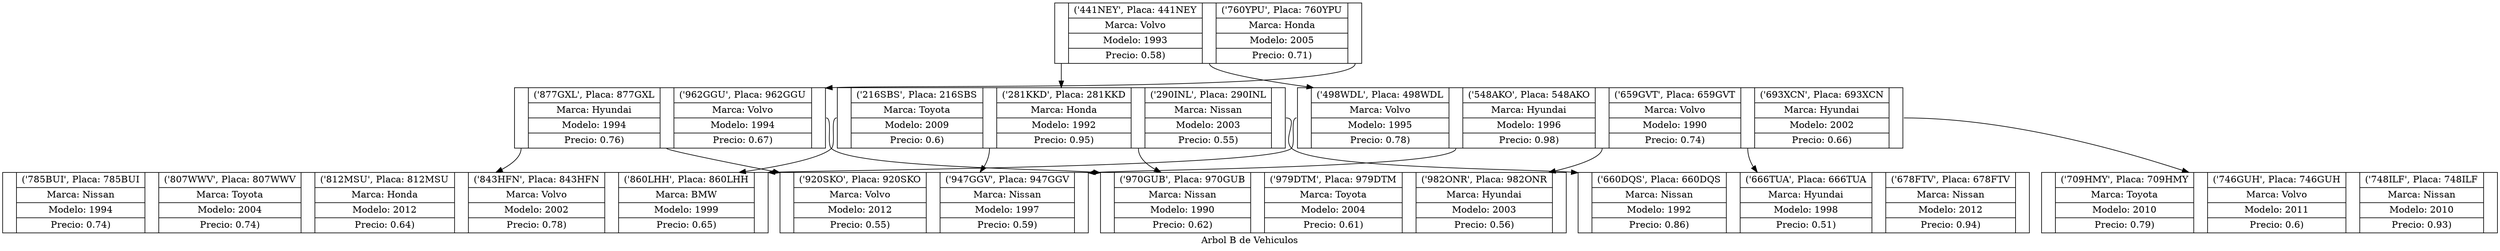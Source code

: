 digraph ArbolB5Vehiculo {
	rankdir=TB;
	node [shape=record];
	label="Arbol B de Vehiculos";
	n0_0 [label="<p441NEY>| { ('441NEY', Placa: 441NEY | Marca: Volvo | Modelo: 1993 | Precio: 0.58) } |<p760YPU>| { ('760YPU', Placa: 760YPU | Marca: Honda | Modelo: 2005 | Precio: 0.71) } |<pNULL>"];
	n0_0:p441NEY -> n1_0;
	n1_0 [label="<p216SBS>| { ('216SBS', Placa: 216SBS | Marca: Toyota | Modelo: 2009 | Precio: 0.6) } |<p281KKD>| { ('281KKD', Placa: 281KKD | Marca: Honda | Modelo: 1992 | Precio: 0.95) } |<p290INL>| { ('290INL', Placa: 290INL | Marca: Nissan | Modelo: 2003 | Precio: 0.55) } |<pNULL>"];
	n1_0:p216SBS -> n2_0;
	n2_0 [label="<p100KAR>| { ('100KAR', Placa: 100KAR | Marca: Honda | Modelo: 2008 | Precio: 0.66) } |<p109XGC>| { ('109XGC', Placa: 109XGC | Marca: Hyundai | Modelo: 1994 | Precio: 0.64) } |<p111UKK>| { ('111UKK', Placa: 111UKK | Marca: Nissan | Modelo: 2014 | Precio: 0.51) } |<p116PWJ>| { ('116PWJ', Placa: 116PWJ | Marca: BMW | Modelo: 2009 | Precio: 0.77) } |<pNULL>"];
	n1_0:p281KKD -> n2_1;
	n2_1 [label="<p244AOH>| { ('244AOH', Placa: 244AOH | Marca: Toyota | Modelo: 2007 | Precio: 0.64) } |<p266IXH>| { ('266IXH', Placa: 266IXH | Marca: Toyota | Modelo: 1997 | Precio: 0.61) } |<p268LVP>| { ('268LVP', Placa: 268LVP | Marca: Volvo | Modelo: 2001 | Precio: 0.89) } |<p279IYP>| { ('279IYP', Placa: 279IYP | Marca: BMW | Modelo: 2003 | Precio: 0.52) } |<pNULL>"];
	n1_0:p290INL -> n2_2;
	n2_2 [label="<p284SEX>| { ('284SEX', Placa: 284SEX | Marca: BMW | Modelo: 2000 | Precio: 0.83) } |<p287QQN>| { ('287QQN', Placa: 287QQN | Marca: Honda | Modelo: 2009 | Precio: 0.58) } |<pNULL>"];
	n1_0:pNULL -> n2_3;
	n2_3 [label="<p303LNT>| { ('303LNT', Placa: 303LNT | Marca: Volvo | Modelo: 1998 | Precio: 0.85) } |<p384AAE>| { ('384AAE', Placa: 384AAE | Marca: Nissan | Modelo: 2003 | Precio: 0.71) } |<p391MSI>| { ('391MSI', Placa: 391MSI | Marca: Nissan | Modelo: 1995 | Precio: 0.96) } |<p413GRT>| { ('413GRT', Placa: 413GRT | Marca: Hyundai | Modelo: 1996 | Precio: 0.84) } |<p419QXC>| { ('419QXC', Placa: 419QXC | Marca: Hyundai | Modelo: 2015 | Precio: 0.7) } |<pNULL>"];
	n0_0:p760YPU -> n1_1;
	n1_1 [label="<p498WDL>| { ('498WDL', Placa: 498WDL | Marca: Volvo | Modelo: 1995 | Precio: 0.78) } |<p548AKO>| { ('548AKO', Placa: 548AKO | Marca: Hyundai | Modelo: 1996 | Precio: 0.98) } |<p659GVT>| { ('659GVT', Placa: 659GVT | Marca: Volvo | Modelo: 1990 | Precio: 0.74) } |<p693XCN>| { ('693XCN', Placa: 693XCN | Marca: Hyundai | Modelo: 2002 | Precio: 0.66) } |<pNULL>"];
	n1_1:p498WDL -> n2_0;
	n2_0 [label="<p444YOZ>| { ('444YOZ', Placa: 444YOZ | Marca: Volvo | Modelo: 2013 | Precio: 0.56) } |<p455CXZ>| { ('455CXZ', Placa: 455CXZ | Marca: Volvo | Modelo: 1990 | Precio: 0.89) } |<p485RYE>| { ('485RYE', Placa: 485RYE | Marca: Nissan | Modelo: 1999 | Precio: 0.71) } |<pNULL>"];
	n1_1:p548AKO -> n2_1;
	n2_1 [label="<p506XRM>| { ('506XRM', Placa: 506XRM | Marca: Toyota | Modelo: 2003 | Precio: 0.53) } |<p545BZB>| { ('545BZB', Placa: 545BZB | Marca: BMW | Modelo: 2011 | Precio: 0.6) } |<p546XIH>| { ('546XIH', Placa: 546XIH | Marca: Nissan | Modelo: 2007 | Precio: 0.73) } |<pNULL>"];
	n1_1:p659GVT -> n2_2;
	n2_2 [label="<p617VUY>| { ('617VUY', Placa: 617VUY | Marca: Honda | Modelo: 2007 | Precio: 0.75) } |<p635NXJ>| { ('635NXJ', Placa: 635NXJ | Marca: Nissan | Modelo: 1996 | Precio: 0.76) } |<pNULL>"];
	n1_1:p693XCN -> n2_3;
	n2_3 [label="<p660DQS>| { ('660DQS', Placa: 660DQS | Marca: Nissan | Modelo: 1992 | Precio: 0.86) } |<p666TUA>| { ('666TUA', Placa: 666TUA | Marca: Hyundai | Modelo: 1998 | Precio: 0.51) } |<p678FTV>| { ('678FTV', Placa: 678FTV | Marca: Nissan | Modelo: 2012 | Precio: 0.94) } |<pNULL>"];
	n1_1:pNULL -> n2_4;
	n2_4 [label="<p709HMY>| { ('709HMY', Placa: 709HMY | Marca: Toyota | Modelo: 2010 | Precio: 0.79) } |<p746GUH>| { ('746GUH', Placa: 746GUH | Marca: Volvo | Modelo: 2011 | Precio: 0.6) } |<p748ILF>| { ('748ILF', Placa: 748ILF | Marca: Nissan | Modelo: 2010 | Precio: 0.93) } |<pNULL>"];
	n0_0:pNULL -> n1_2;
	n1_2 [label="<p877GXL>| { ('877GXL', Placa: 877GXL | Marca: Hyundai | Modelo: 1994 | Precio: 0.76) } |<p962GGU>| { ('962GGU', Placa: 962GGU | Marca: Volvo | Modelo: 1994 | Precio: 0.67) } |<pNULL>"];
	n1_2:p877GXL -> n2_0;
	n2_0 [label="<p785BUI>| { ('785BUI', Placa: 785BUI | Marca: Nissan | Modelo: 1994 | Precio: 0.74) } |<p807WWV>| { ('807WWV', Placa: 807WWV | Marca: Toyota | Modelo: 2004 | Precio: 0.74) } |<p812MSU>| { ('812MSU', Placa: 812MSU | Marca: Honda | Modelo: 2012 | Precio: 0.64) } |<p843HFN>| { ('843HFN', Placa: 843HFN | Marca: Volvo | Modelo: 2002 | Precio: 0.78) } |<p860LHH>| { ('860LHH', Placa: 860LHH | Marca: BMW | Modelo: 1999 | Precio: 0.65) } |<pNULL>"];
	n1_2:p962GGU -> n2_1;
	n2_1 [label="<p920SKO>| { ('920SKO', Placa: 920SKO | Marca: Volvo | Modelo: 2012 | Precio: 0.55) } |<p947GGV>| { ('947GGV', Placa: 947GGV | Marca: Nissan | Modelo: 1997 | Precio: 0.59) } |<pNULL>"];
	n1_2:pNULL -> n2_2;
	n2_2 [label="<p970GUB>| { ('970GUB', Placa: 970GUB | Marca: Nissan | Modelo: 1990 | Precio: 0.62) } |<p979DTM>| { ('979DTM', Placa: 979DTM | Marca: Toyota | Modelo: 2004 | Precio: 0.61) } |<p982ONR>| { ('982ONR', Placa: 982ONR | Marca: Hyundai | Modelo: 2003 | Precio: 0.56) } |<pNULL>"];
}